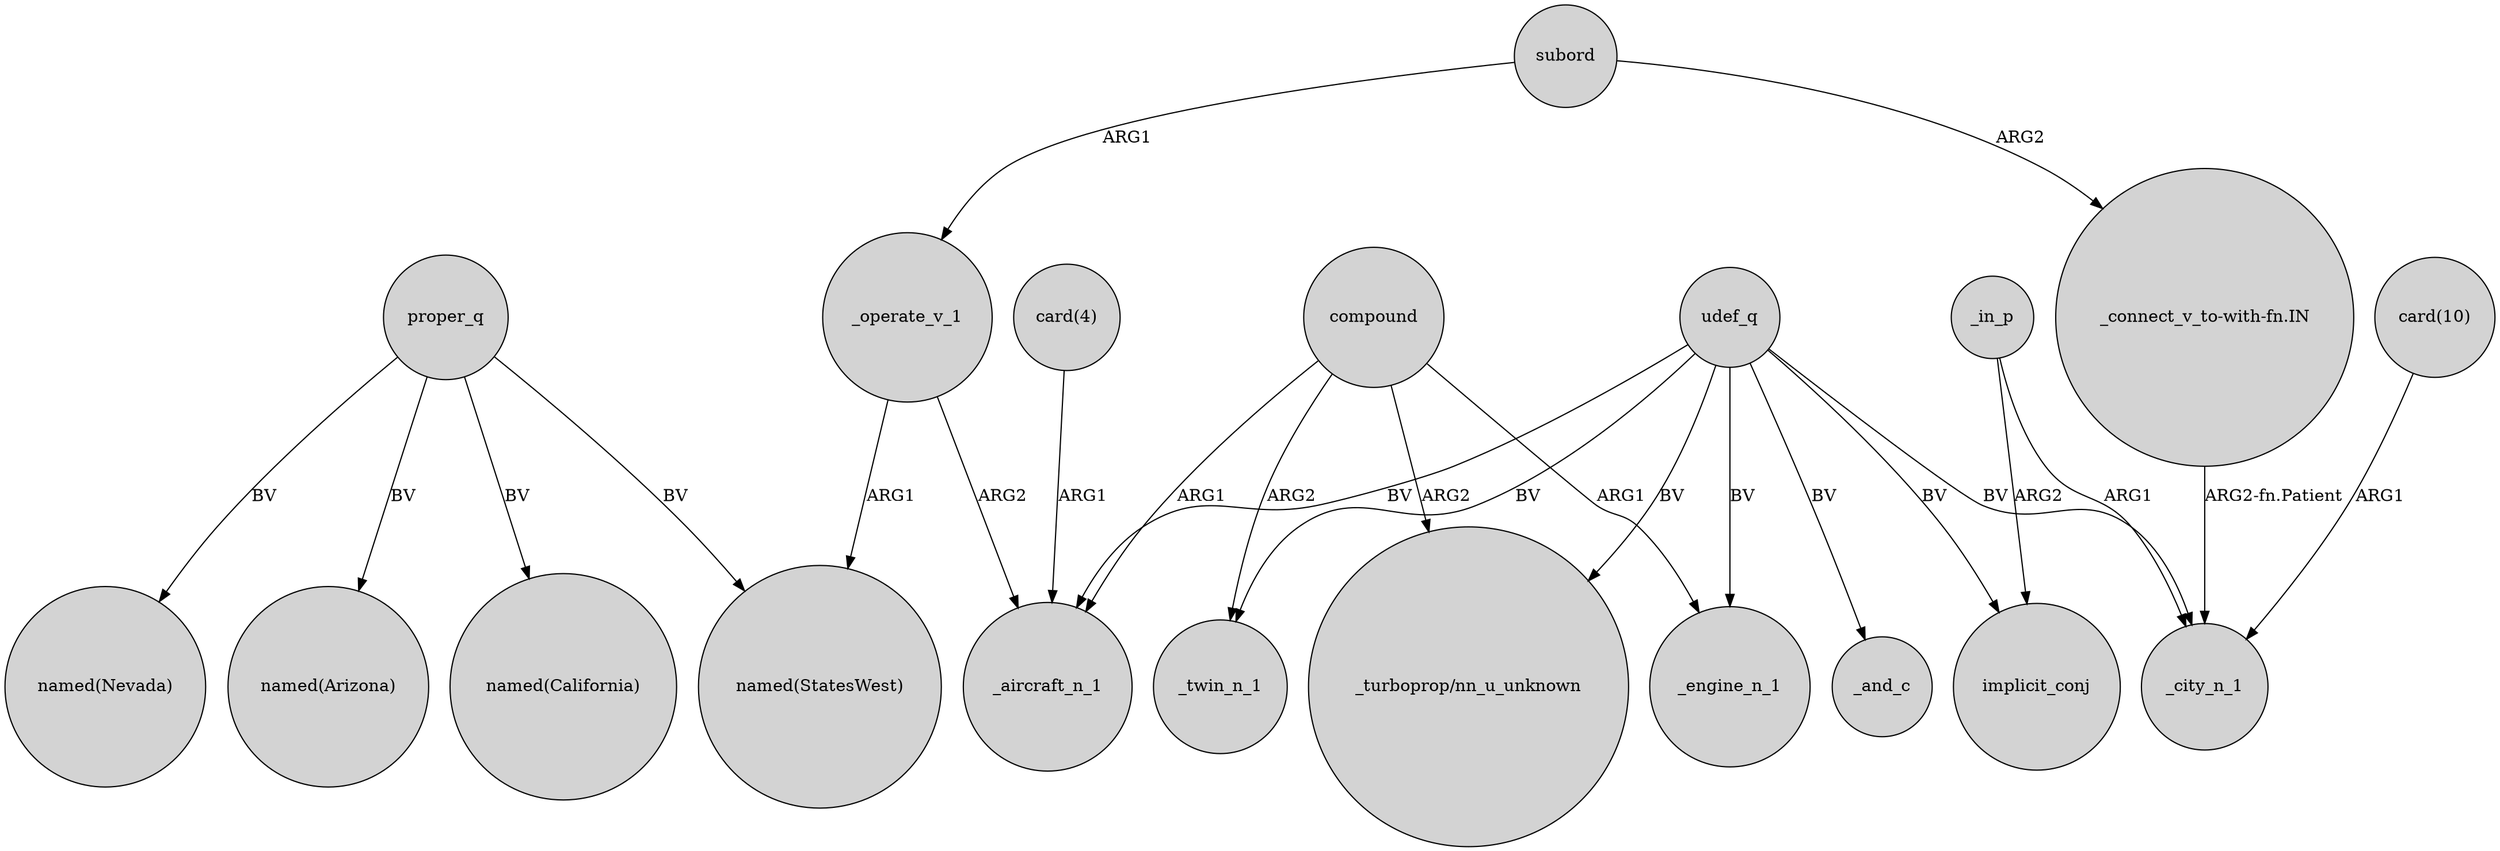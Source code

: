 digraph {
	node [shape=circle style=filled]
	compound -> _engine_n_1 [label=ARG1]
	proper_q -> "named(Nevada)" [label=BV]
	proper_q -> "named(StatesWest)" [label=BV]
	udef_q -> _twin_n_1 [label=BV]
	compound -> _aircraft_n_1 [label=ARG1]
	proper_q -> "named(California)" [label=BV]
	"_connect_v_to-with-fn.IN" -> _city_n_1 [label="ARG2-fn.Patient"]
	compound -> _twin_n_1 [label=ARG2]
	udef_q -> implicit_conj [label=BV]
	udef_q -> _aircraft_n_1 [label=BV]
	udef_q -> _city_n_1 [label=BV]
	udef_q -> "_turboprop/nn_u_unknown" [label=BV]
	_operate_v_1 -> _aircraft_n_1 [label=ARG2]
	_in_p -> _city_n_1 [label=ARG1]
	subord -> "_connect_v_to-with-fn.IN" [label=ARG2]
	proper_q -> "named(Arizona)" [label=BV]
	subord -> _operate_v_1 [label=ARG1]
	"card(10)" -> _city_n_1 [label=ARG1]
	udef_q -> _engine_n_1 [label=BV]
	compound -> "_turboprop/nn_u_unknown" [label=ARG2]
	_in_p -> implicit_conj [label=ARG2]
	"card(4)" -> _aircraft_n_1 [label=ARG1]
	udef_q -> _and_c [label=BV]
	_operate_v_1 -> "named(StatesWest)" [label=ARG1]
}
